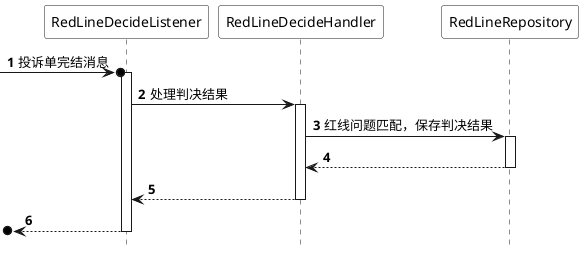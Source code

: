 @startuml
'https://plantuml.com/sequence-diagram

'隐藏脚注
hide footbox

'使用 toy 主题


'编号
autonumber 1

'隐藏孤立的参与者
hide unlinked

'文字对齐，向左对齐
skinparam sequenceMessageAlign left

'箭头粗度
skinparam sequenceArrowThickness 1

' 皮肤
skinparam sequence {
    ParticipantBackgroundColor #white
       ParticipantFontColor black
       ActorBackgroundColor white
       ActorFontColor black
}

actor 小二 as admin
participant RedLineDecideListener as RedLineDecideListener
participant RedLineDecideHandler as RedLineDecideHandler
participant RedLineRepository as RedLineRepository

->o RedLineDecideListener : 投诉单完结消息
activate RedLineDecideListener

RedLineDecideListener -> RedLineDecideHandler : 处理判决结果
activate RedLineDecideHandler

RedLineDecideHandler -> RedLineRepository : 红线问题匹配，保存判决结果
activate RedLineRepository

return
return
return




@enduml